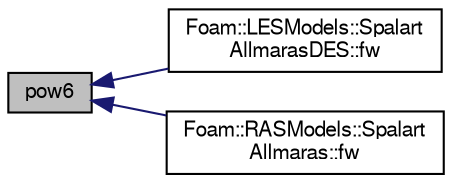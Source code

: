 digraph "pow6"
{
  bgcolor="transparent";
  edge [fontname="FreeSans",fontsize="10",labelfontname="FreeSans",labelfontsize="10"];
  node [fontname="FreeSans",fontsize="10",shape=record];
  rankdir="LR";
  Node1 [label="pow6",height=0.2,width=0.4,color="black", fillcolor="grey75", style="filled" fontcolor="black"];
  Node1 -> Node2 [dir="back",color="midnightblue",fontsize="10",style="solid",fontname="FreeSans"];
  Node2 [label="Foam::LESModels::Spalart\lAllmarasDES::fw",height=0.2,width=0.4,color="black",URL="$a02320.html#ada7bf0fff3acffa9099136d693439b09"];
  Node1 -> Node3 [dir="back",color="midnightblue",fontsize="10",style="solid",fontname="FreeSans"];
  Node3 [label="Foam::RASModels::Spalart\lAllmaras::fw",height=0.2,width=0.4,color="black",URL="$a02318.html#a83454217bbe83e3672b3b4e8804a8dd2"];
}
